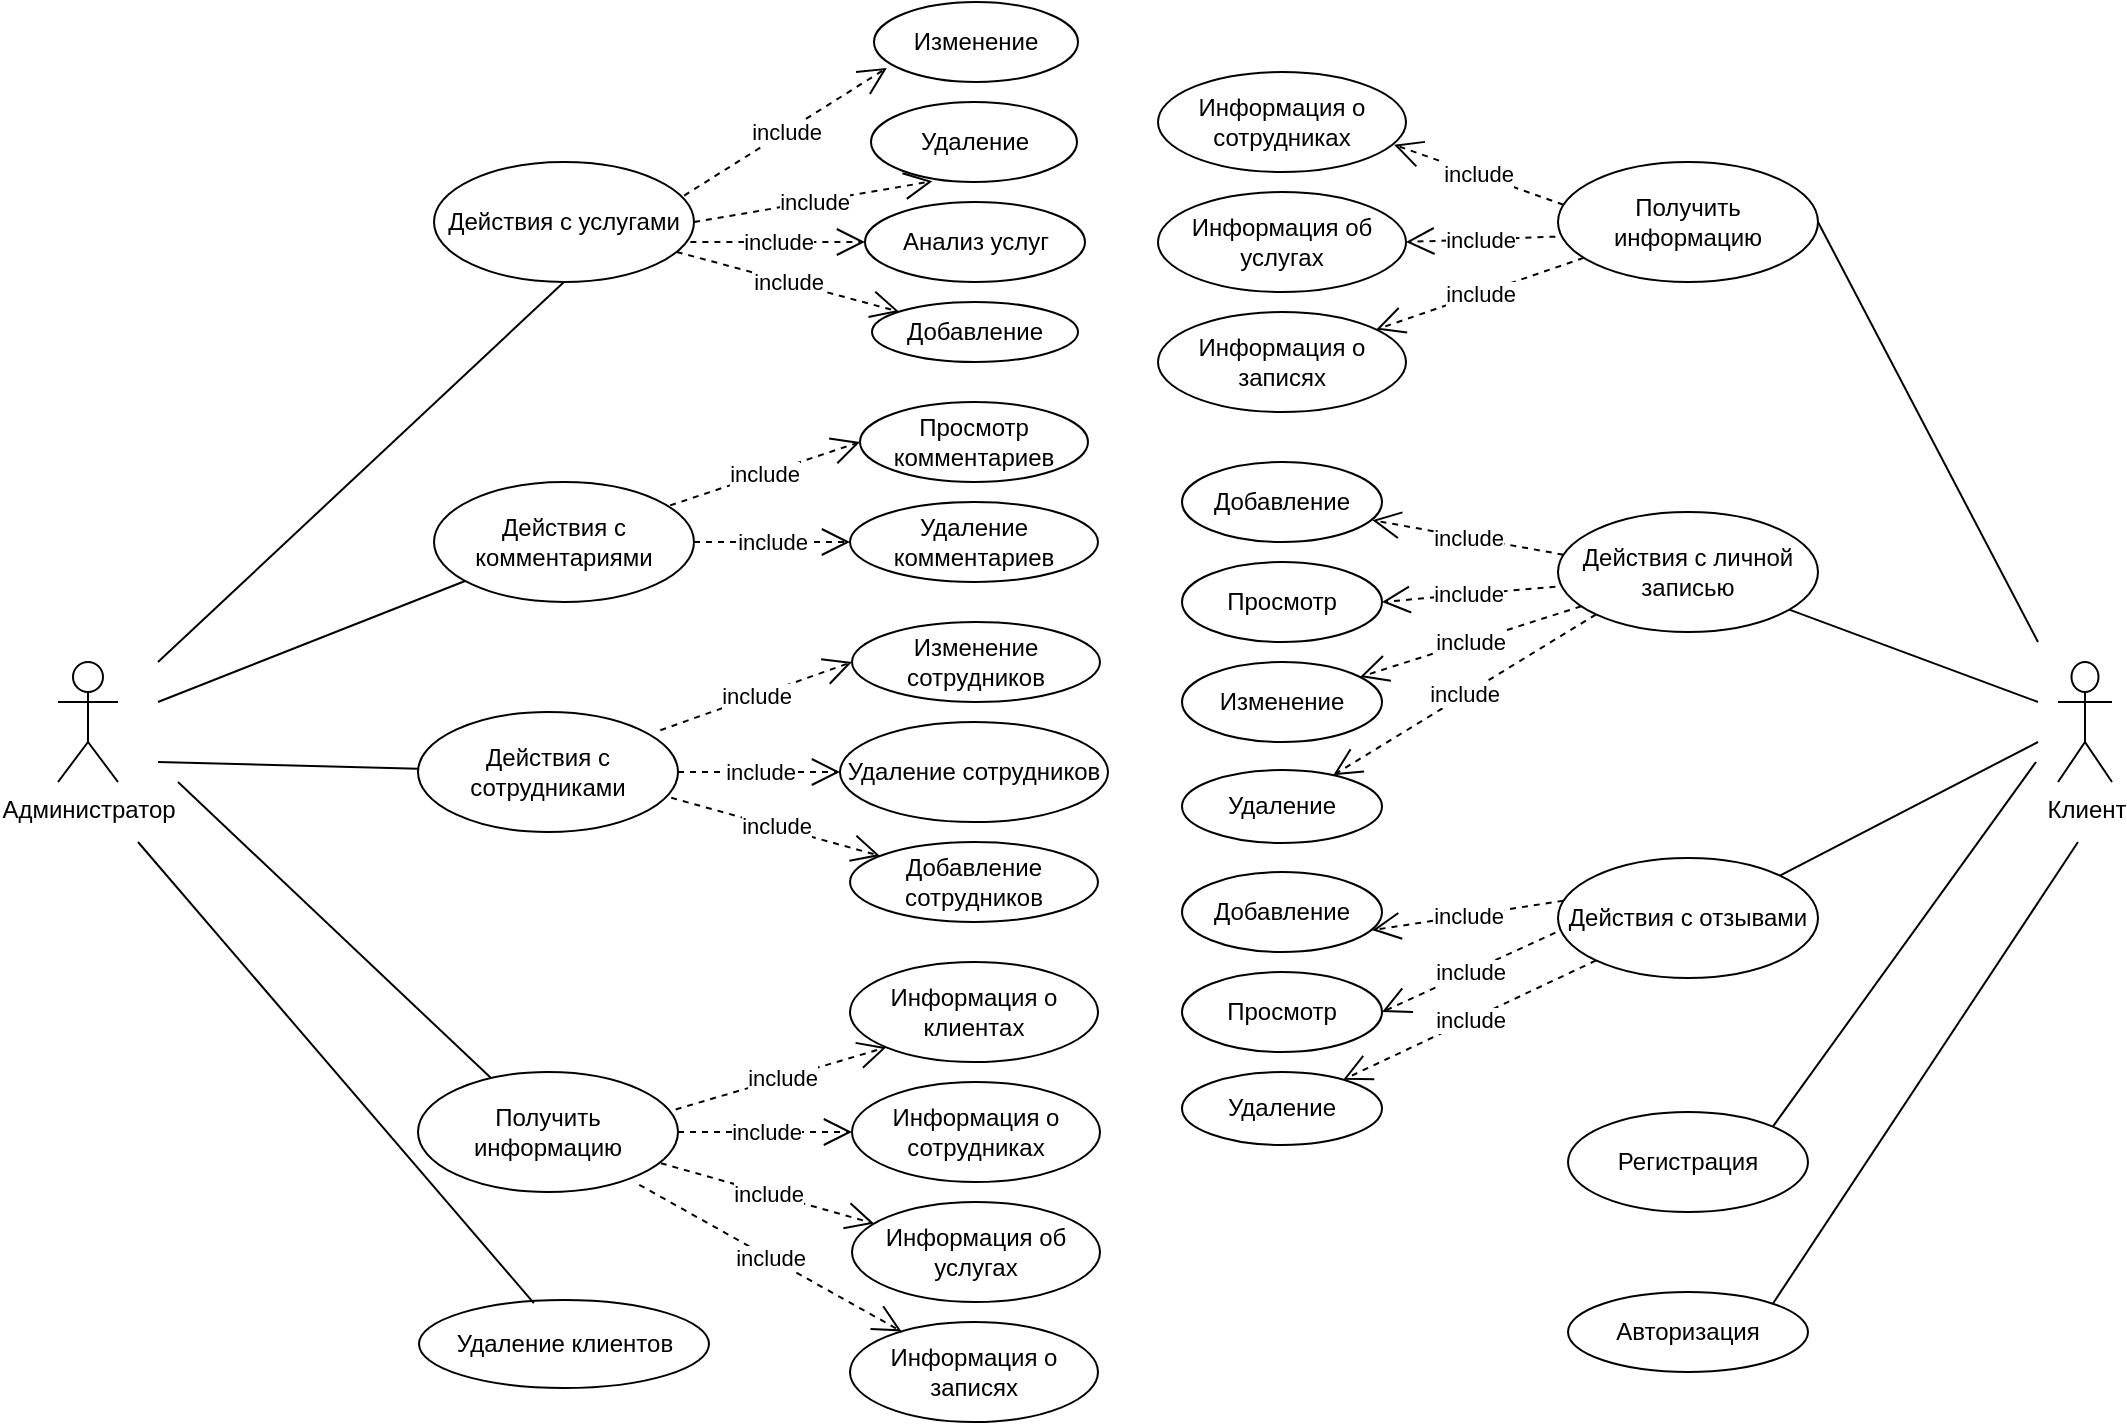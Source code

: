 <mxfile version="23.1.1" type="device">
  <diagram name="Страница — 1" id="Oy06qOWnCH5pJBmnBr1O">
    <mxGraphModel dx="1273" dy="1130" grid="1" gridSize="10" guides="1" tooltips="1" connect="1" arrows="1" fold="1" page="1" pageScale="1" pageWidth="827" pageHeight="1169" math="0" shadow="0">
      <root>
        <mxCell id="0" />
        <mxCell id="1" parent="0" />
        <mxCell id="jY-5jK7i1B_0D9hz5LlO-2" value="Администратор" style="shape=umlActor;verticalLabelPosition=bottom;verticalAlign=top;html=1;outlineConnect=0;" parent="1" vertex="1">
          <mxGeometry x="1170" y="420" width="30" height="60" as="geometry" />
        </mxCell>
        <mxCell id="jY-5jK7i1B_0D9hz5LlO-4" value="Анализ услуг" style="ellipse;whiteSpace=wrap;html=1;" parent="1" vertex="1">
          <mxGeometry x="1573.5" y="190" width="110" height="40" as="geometry" />
        </mxCell>
        <mxCell id="jY-5jK7i1B_0D9hz5LlO-5" value="Добавление" style="ellipse;whiteSpace=wrap;html=1;" parent="1" vertex="1">
          <mxGeometry x="1577" y="240" width="103" height="30" as="geometry" />
        </mxCell>
        <mxCell id="jY-5jK7i1B_0D9hz5LlO-6" value="Действия с услугами" style="ellipse;whiteSpace=wrap;html=1;" parent="1" vertex="1">
          <mxGeometry x="1358" y="170" width="130" height="60" as="geometry" />
        </mxCell>
        <mxCell id="jY-5jK7i1B_0D9hz5LlO-7" value="Удаление" style="ellipse;whiteSpace=wrap;html=1;" parent="1" vertex="1">
          <mxGeometry x="1576.5" y="140" width="103" height="40" as="geometry" />
        </mxCell>
        <mxCell id="jY-5jK7i1B_0D9hz5LlO-8" value="Изменение" style="ellipse;whiteSpace=wrap;html=1;" parent="1" vertex="1">
          <mxGeometry x="1578" y="90" width="102" height="40" as="geometry" />
        </mxCell>
        <mxCell id="jY-5jK7i1B_0D9hz5LlO-9" value="" style="endArrow=none;html=1;rounded=0;entryX=0.5;entryY=1;entryDx=0;entryDy=0;" parent="1" target="jY-5jK7i1B_0D9hz5LlO-6" edge="1">
          <mxGeometry width="50" height="50" relative="1" as="geometry">
            <mxPoint x="1220" y="420" as="sourcePoint" />
            <mxPoint x="640" y="570" as="targetPoint" />
          </mxGeometry>
        </mxCell>
        <mxCell id="jY-5jK7i1B_0D9hz5LlO-13" value="include" style="endArrow=open;endSize=12;dashed=1;html=1;rounded=0;exitX=0.986;exitY=0.667;exitDx=0;exitDy=0;exitPerimeter=0;" parent="1" target="jY-5jK7i1B_0D9hz5LlO-4" edge="1" source="jY-5jK7i1B_0D9hz5LlO-6">
          <mxGeometry width="160" relative="1" as="geometry">
            <mxPoint x="1480" y="100" as="sourcePoint" />
            <mxPoint x="1640" y="100" as="targetPoint" />
          </mxGeometry>
        </mxCell>
        <mxCell id="jY-5jK7i1B_0D9hz5LlO-14" value="include" style="endArrow=open;endSize=12;dashed=1;html=1;rounded=0;entryX=0.298;entryY=0.991;entryDx=0;entryDy=0;entryPerimeter=0;exitX=1;exitY=0.5;exitDx=0;exitDy=0;" parent="1" target="jY-5jK7i1B_0D9hz5LlO-7" edge="1" source="jY-5jK7i1B_0D9hz5LlO-6">
          <mxGeometry width="160" relative="1" as="geometry">
            <mxPoint x="1437" y="90" as="sourcePoint" />
            <mxPoint x="1506" y="69" as="targetPoint" />
          </mxGeometry>
        </mxCell>
        <mxCell id="jY-5jK7i1B_0D9hz5LlO-15" value="include" style="endArrow=open;endSize=12;dashed=1;html=1;rounded=0;entryX=0.063;entryY=0.824;entryDx=0;entryDy=0;entryPerimeter=0;exitX=0.962;exitY=0.28;exitDx=0;exitDy=0;exitPerimeter=0;" parent="1" source="jY-5jK7i1B_0D9hz5LlO-6" target="jY-5jK7i1B_0D9hz5LlO-8" edge="1">
          <mxGeometry width="160" relative="1" as="geometry">
            <mxPoint x="1400.5" y="90" as="sourcePoint" />
            <mxPoint x="1469.5" y="69" as="targetPoint" />
          </mxGeometry>
        </mxCell>
        <mxCell id="jY-5jK7i1B_0D9hz5LlO-16" value="include" style="endArrow=open;endSize=12;dashed=1;html=1;rounded=0;" parent="1" source="jY-5jK7i1B_0D9hz5LlO-6" target="jY-5jK7i1B_0D9hz5LlO-5" edge="1">
          <mxGeometry width="160" relative="1" as="geometry">
            <mxPoint x="1736.0" y="190" as="sourcePoint" />
            <mxPoint x="1945" y="179" as="targetPoint" />
          </mxGeometry>
        </mxCell>
        <mxCell id="jY-5jK7i1B_0D9hz5LlO-19" value="Добавление сотрудников" style="ellipse;whiteSpace=wrap;html=1;" parent="1" vertex="1">
          <mxGeometry x="1566" y="510" width="124" height="40" as="geometry" />
        </mxCell>
        <mxCell id="jY-5jK7i1B_0D9hz5LlO-20" value="Действия с сотрудниками" style="ellipse;whiteSpace=wrap;html=1;" parent="1" vertex="1">
          <mxGeometry x="1350" y="445" width="130" height="60" as="geometry" />
        </mxCell>
        <mxCell id="jY-5jK7i1B_0D9hz5LlO-21" value="Удаление сотрудников" style="ellipse;whiteSpace=wrap;html=1;" parent="1" vertex="1">
          <mxGeometry x="1561" y="450" width="134" height="50" as="geometry" />
        </mxCell>
        <mxCell id="jY-5jK7i1B_0D9hz5LlO-22" value="Изменение сотрудников" style="ellipse;whiteSpace=wrap;html=1;" parent="1" vertex="1">
          <mxGeometry x="1567" y="400" width="124" height="40" as="geometry" />
        </mxCell>
        <mxCell id="jY-5jK7i1B_0D9hz5LlO-24" value="include" style="endArrow=open;endSize=12;dashed=1;html=1;rounded=0;entryX=0;entryY=0.5;entryDx=0;entryDy=0;exitX=1;exitY=0.5;exitDx=0;exitDy=0;" parent="1" source="jY-5jK7i1B_0D9hz5LlO-20" target="jY-5jK7i1B_0D9hz5LlO-21" edge="1">
          <mxGeometry width="160" relative="1" as="geometry">
            <mxPoint x="1425" y="420" as="sourcePoint" />
            <mxPoint x="1494" y="399" as="targetPoint" />
          </mxGeometry>
        </mxCell>
        <mxCell id="jY-5jK7i1B_0D9hz5LlO-25" value="include" style="endArrow=open;endSize=12;dashed=1;html=1;rounded=0;exitX=0.932;exitY=0.152;exitDx=0;exitDy=0;exitPerimeter=0;entryX=0;entryY=0.5;entryDx=0;entryDy=0;" parent="1" source="jY-5jK7i1B_0D9hz5LlO-20" target="jY-5jK7i1B_0D9hz5LlO-22" edge="1">
          <mxGeometry width="160" relative="1" as="geometry">
            <mxPoint x="1388.5" y="420" as="sourcePoint" />
            <mxPoint x="1591" y="340" as="targetPoint" />
          </mxGeometry>
        </mxCell>
        <mxCell id="jY-5jK7i1B_0D9hz5LlO-26" value="include" style="endArrow=open;endSize=12;dashed=1;html=1;rounded=0;exitX=0.974;exitY=0.715;exitDx=0;exitDy=0;exitPerimeter=0;" parent="1" source="jY-5jK7i1B_0D9hz5LlO-20" target="jY-5jK7i1B_0D9hz5LlO-19" edge="1">
          <mxGeometry width="160" relative="1" as="geometry">
            <mxPoint x="1498" y="460" as="sourcePoint" />
            <mxPoint x="1567" y="439" as="targetPoint" />
          </mxGeometry>
        </mxCell>
        <mxCell id="jY-5jK7i1B_0D9hz5LlO-28" value="" style="endArrow=none;html=1;rounded=0;" parent="1" target="jY-5jK7i1B_0D9hz5LlO-20" edge="1">
          <mxGeometry width="50" height="50" relative="1" as="geometry">
            <mxPoint x="1220" y="470" as="sourcePoint" />
            <mxPoint x="1193" y="380" as="targetPoint" />
          </mxGeometry>
        </mxCell>
        <mxCell id="jY-5jK7i1B_0D9hz5LlO-32" value="" style="endArrow=none;html=1;rounded=0;" parent="1" edge="1" target="sptsj7nyR6xT8UWdYwcq-15">
          <mxGeometry width="50" height="50" relative="1" as="geometry">
            <mxPoint x="1220" y="440" as="sourcePoint" />
            <mxPoint x="1370" y="270" as="targetPoint" />
          </mxGeometry>
        </mxCell>
        <mxCell id="jY-5jK7i1B_0D9hz5LlO-33" value="Удаление клиентов" style="ellipse;whiteSpace=wrap;html=1;" parent="1" vertex="1">
          <mxGeometry x="1350.5" y="739" width="145" height="44" as="geometry" />
        </mxCell>
        <mxCell id="jY-5jK7i1B_0D9hz5LlO-34" value="" style="endArrow=none;html=1;rounded=0;exitX=0.396;exitY=0.036;exitDx=0;exitDy=0;exitPerimeter=0;" parent="1" edge="1" source="jY-5jK7i1B_0D9hz5LlO-33">
          <mxGeometry width="50" height="50" relative="1" as="geometry">
            <mxPoint x="1080" y="697" as="sourcePoint" />
            <mxPoint x="1210" y="510" as="targetPoint" />
          </mxGeometry>
        </mxCell>
        <mxCell id="jY-5jK7i1B_0D9hz5LlO-35" value="Клиент&lt;br&gt;" style="shape=umlActor;verticalLabelPosition=bottom;verticalAlign=top;html=1;outlineConnect=0;" parent="1" vertex="1">
          <mxGeometry x="2170" y="420" width="27" height="60" as="geometry" />
        </mxCell>
        <mxCell id="sptsj7nyR6xT8UWdYwcq-4" value="Информация об услугах" style="ellipse;whiteSpace=wrap;html=1;" vertex="1" parent="1">
          <mxGeometry x="1567" y="690" width="124" height="50" as="geometry" />
        </mxCell>
        <mxCell id="sptsj7nyR6xT8UWdYwcq-5" value="Получить информацию" style="ellipse;whiteSpace=wrap;html=1;" vertex="1" parent="1">
          <mxGeometry x="1350" y="625" width="130" height="60" as="geometry" />
        </mxCell>
        <mxCell id="sptsj7nyR6xT8UWdYwcq-6" value="Информация о сотрудниках" style="ellipse;whiteSpace=wrap;html=1;" vertex="1" parent="1">
          <mxGeometry x="1567" y="630" width="124" height="50" as="geometry" />
        </mxCell>
        <mxCell id="sptsj7nyR6xT8UWdYwcq-7" value="Информация о клиентах" style="ellipse;whiteSpace=wrap;html=1;" vertex="1" parent="1">
          <mxGeometry x="1566" y="570" width="124" height="50" as="geometry" />
        </mxCell>
        <mxCell id="sptsj7nyR6xT8UWdYwcq-8" value="include" style="endArrow=open;endSize=12;dashed=1;html=1;rounded=0;entryX=0;entryY=0.5;entryDx=0;entryDy=0;exitX=1;exitY=0.5;exitDx=0;exitDy=0;" edge="1" parent="1" source="sptsj7nyR6xT8UWdYwcq-5" target="sptsj7nyR6xT8UWdYwcq-6">
          <mxGeometry width="160" relative="1" as="geometry">
            <mxPoint x="1387" y="740" as="sourcePoint" />
            <mxPoint x="1456" y="719" as="targetPoint" />
          </mxGeometry>
        </mxCell>
        <mxCell id="sptsj7nyR6xT8UWdYwcq-9" value="include" style="endArrow=open;endSize=12;dashed=1;html=1;rounded=0;entryX=0;entryY=1;entryDx=0;entryDy=0;exitX=0.991;exitY=0.312;exitDx=0;exitDy=0;exitPerimeter=0;" edge="1" parent="1" source="sptsj7nyR6xT8UWdYwcq-5" target="sptsj7nyR6xT8UWdYwcq-7">
          <mxGeometry width="160" relative="1" as="geometry">
            <mxPoint x="1350.5" y="740" as="sourcePoint" />
            <mxPoint x="1419.5" y="719" as="targetPoint" />
          </mxGeometry>
        </mxCell>
        <mxCell id="sptsj7nyR6xT8UWdYwcq-10" value="include" style="endArrow=open;endSize=12;dashed=1;html=1;rounded=0;exitX=0.934;exitY=0.76;exitDx=0;exitDy=0;exitPerimeter=0;" edge="1" parent="1" source="sptsj7nyR6xT8UWdYwcq-5" target="sptsj7nyR6xT8UWdYwcq-4">
          <mxGeometry width="160" relative="1" as="geometry">
            <mxPoint x="1460" y="780" as="sourcePoint" />
            <mxPoint x="1529" y="759" as="targetPoint" />
          </mxGeometry>
        </mxCell>
        <mxCell id="sptsj7nyR6xT8UWdYwcq-11" value="" style="endArrow=none;html=1;rounded=0;" edge="1" parent="1" target="sptsj7nyR6xT8UWdYwcq-5">
          <mxGeometry width="50" height="50" relative="1" as="geometry">
            <mxPoint x="1230" y="480" as="sourcePoint" />
            <mxPoint x="1155" y="700" as="targetPoint" />
          </mxGeometry>
        </mxCell>
        <mxCell id="sptsj7nyR6xT8UWdYwcq-12" value="Информация о записях" style="ellipse;whiteSpace=wrap;html=1;" vertex="1" parent="1">
          <mxGeometry x="1566" y="750" width="124" height="50" as="geometry" />
        </mxCell>
        <mxCell id="sptsj7nyR6xT8UWdYwcq-13" value="include" style="endArrow=open;endSize=12;dashed=1;html=1;rounded=0;exitX=0.851;exitY=0.94;exitDx=0;exitDy=0;exitPerimeter=0;" edge="1" parent="1" target="sptsj7nyR6xT8UWdYwcq-12" source="sptsj7nyR6xT8UWdYwcq-5">
          <mxGeometry width="160" relative="1" as="geometry">
            <mxPoint x="1406" y="800" as="sourcePoint" />
            <mxPoint x="1483" y="794" as="targetPoint" />
          </mxGeometry>
        </mxCell>
        <mxCell id="sptsj7nyR6xT8UWdYwcq-14" value="Удаление комментариев" style="ellipse;whiteSpace=wrap;html=1;" vertex="1" parent="1">
          <mxGeometry x="1566" y="340" width="124" height="40" as="geometry" />
        </mxCell>
        <mxCell id="sptsj7nyR6xT8UWdYwcq-15" value="Действия с комментариями" style="ellipse;whiteSpace=wrap;html=1;" vertex="1" parent="1">
          <mxGeometry x="1358" y="330" width="130" height="60" as="geometry" />
        </mxCell>
        <mxCell id="sptsj7nyR6xT8UWdYwcq-16" value="Просмотр комментариев" style="ellipse;whiteSpace=wrap;html=1;" vertex="1" parent="1">
          <mxGeometry x="1571" y="290" width="114" height="40" as="geometry" />
        </mxCell>
        <mxCell id="sptsj7nyR6xT8UWdYwcq-17" value="include" style="endArrow=open;endSize=12;dashed=1;html=1;rounded=0;entryX=0;entryY=0.5;entryDx=0;entryDy=0;exitX=0.908;exitY=0.195;exitDx=0;exitDy=0;exitPerimeter=0;" edge="1" parent="1" source="sptsj7nyR6xT8UWdYwcq-15" target="sptsj7nyR6xT8UWdYwcq-16">
          <mxGeometry width="160" relative="1" as="geometry">
            <mxPoint x="1425" y="206" as="sourcePoint" />
            <mxPoint x="1494" y="185" as="targetPoint" />
          </mxGeometry>
        </mxCell>
        <mxCell id="sptsj7nyR6xT8UWdYwcq-19" value="include" style="endArrow=open;endSize=12;dashed=1;html=1;rounded=0;exitX=1;exitY=0.5;exitDx=0;exitDy=0;" edge="1" parent="1" source="sptsj7nyR6xT8UWdYwcq-15" target="sptsj7nyR6xT8UWdYwcq-14">
          <mxGeometry width="160" relative="1" as="geometry">
            <mxPoint x="1498" y="246" as="sourcePoint" />
            <mxPoint x="1567" y="225" as="targetPoint" />
          </mxGeometry>
        </mxCell>
        <mxCell id="sptsj7nyR6xT8UWdYwcq-21" value="Информация об услугах" style="ellipse;whiteSpace=wrap;html=1;" vertex="1" parent="1">
          <mxGeometry x="1720" y="185" width="124" height="50" as="geometry" />
        </mxCell>
        <mxCell id="sptsj7nyR6xT8UWdYwcq-22" value="Получить информацию" style="ellipse;whiteSpace=wrap;html=1;" vertex="1" parent="1">
          <mxGeometry x="1920" y="170" width="130" height="60" as="geometry" />
        </mxCell>
        <mxCell id="sptsj7nyR6xT8UWdYwcq-23" value="Информация о сотрудниках" style="ellipse;whiteSpace=wrap;html=1;" vertex="1" parent="1">
          <mxGeometry x="1720" y="125" width="124" height="50" as="geometry" />
        </mxCell>
        <mxCell id="sptsj7nyR6xT8UWdYwcq-25" value="include" style="endArrow=open;endSize=12;dashed=1;html=1;rounded=0;exitX=0.021;exitY=0.356;exitDx=0;exitDy=0;exitPerimeter=0;entryX=0.952;entryY=0.727;entryDx=0;entryDy=0;entryPerimeter=0;" edge="1" parent="1" source="sptsj7nyR6xT8UWdYwcq-22" target="sptsj7nyR6xT8UWdYwcq-23">
          <mxGeometry width="160" relative="1" as="geometry">
            <mxPoint x="1920" y="200" as="sourcePoint" />
            <mxPoint x="1840" y="205" as="targetPoint" />
          </mxGeometry>
        </mxCell>
        <mxCell id="sptsj7nyR6xT8UWdYwcq-27" value="include" style="endArrow=open;endSize=12;dashed=1;html=1;rounded=0;exitX=-0.01;exitY=0.622;exitDx=0;exitDy=0;exitPerimeter=0;entryX=1;entryY=0.5;entryDx=0;entryDy=0;" edge="1" parent="1" source="sptsj7nyR6xT8UWdYwcq-22" target="sptsj7nyR6xT8UWdYwcq-21">
          <mxGeometry width="160" relative="1" as="geometry">
            <mxPoint x="1800.0" y="235.0" as="sourcePoint" />
            <mxPoint x="1850" y="205" as="targetPoint" />
          </mxGeometry>
        </mxCell>
        <mxCell id="sptsj7nyR6xT8UWdYwcq-28" value="Информация о записях" style="ellipse;whiteSpace=wrap;html=1;" vertex="1" parent="1">
          <mxGeometry x="1720" y="245" width="124" height="50" as="geometry" />
        </mxCell>
        <mxCell id="sptsj7nyR6xT8UWdYwcq-29" value="include" style="endArrow=open;endSize=12;dashed=1;html=1;rounded=0;" edge="1" parent="1" source="sptsj7nyR6xT8UWdYwcq-22" target="sptsj7nyR6xT8UWdYwcq-28">
          <mxGeometry width="160" relative="1" as="geometry">
            <mxPoint x="1976" y="345" as="sourcePoint" />
            <mxPoint x="2053" y="339" as="targetPoint" />
          </mxGeometry>
        </mxCell>
        <mxCell id="sptsj7nyR6xT8UWdYwcq-30" value="Просмотр" style="ellipse;whiteSpace=wrap;html=1;" vertex="1" parent="1">
          <mxGeometry x="1732" y="370" width="100" height="40" as="geometry" />
        </mxCell>
        <mxCell id="sptsj7nyR6xT8UWdYwcq-31" value="Действия с личной записью" style="ellipse;whiteSpace=wrap;html=1;" vertex="1" parent="1">
          <mxGeometry x="1920" y="345" width="130" height="60" as="geometry" />
        </mxCell>
        <mxCell id="sptsj7nyR6xT8UWdYwcq-32" value="Добавление" style="ellipse;whiteSpace=wrap;html=1;" vertex="1" parent="1">
          <mxGeometry x="1732" y="320" width="100" height="40" as="geometry" />
        </mxCell>
        <mxCell id="sptsj7nyR6xT8UWdYwcq-33" value="include" style="endArrow=open;endSize=12;dashed=1;html=1;rounded=0;exitX=0.021;exitY=0.356;exitDx=0;exitDy=0;exitPerimeter=0;entryX=0.952;entryY=0.727;entryDx=0;entryDy=0;entryPerimeter=0;" edge="1" parent="1" source="sptsj7nyR6xT8UWdYwcq-31" target="sptsj7nyR6xT8UWdYwcq-32">
          <mxGeometry width="160" relative="1" as="geometry">
            <mxPoint x="1920" y="390" as="sourcePoint" />
            <mxPoint x="1840" y="395" as="targetPoint" />
          </mxGeometry>
        </mxCell>
        <mxCell id="sptsj7nyR6xT8UWdYwcq-34" value="include" style="endArrow=open;endSize=12;dashed=1;html=1;rounded=0;exitX=-0.01;exitY=0.622;exitDx=0;exitDy=0;exitPerimeter=0;entryX=1;entryY=0.5;entryDx=0;entryDy=0;" edge="1" parent="1" source="sptsj7nyR6xT8UWdYwcq-31" target="sptsj7nyR6xT8UWdYwcq-30">
          <mxGeometry width="160" relative="1" as="geometry">
            <mxPoint x="1800.0" y="425.0" as="sourcePoint" />
            <mxPoint x="1850" y="395" as="targetPoint" />
          </mxGeometry>
        </mxCell>
        <mxCell id="sptsj7nyR6xT8UWdYwcq-35" value="Изменение" style="ellipse;whiteSpace=wrap;html=1;" vertex="1" parent="1">
          <mxGeometry x="1732" y="420" width="100" height="40" as="geometry" />
        </mxCell>
        <mxCell id="sptsj7nyR6xT8UWdYwcq-36" value="include" style="endArrow=open;endSize=12;dashed=1;html=1;rounded=0;" edge="1" parent="1" source="sptsj7nyR6xT8UWdYwcq-31" target="sptsj7nyR6xT8UWdYwcq-35">
          <mxGeometry width="160" relative="1" as="geometry">
            <mxPoint x="1976" y="535" as="sourcePoint" />
            <mxPoint x="2053" y="529" as="targetPoint" />
          </mxGeometry>
        </mxCell>
        <mxCell id="sptsj7nyR6xT8UWdYwcq-37" value="Удаление" style="ellipse;whiteSpace=wrap;html=1;" vertex="1" parent="1">
          <mxGeometry x="1732" y="474" width="100" height="36.5" as="geometry" />
        </mxCell>
        <mxCell id="sptsj7nyR6xT8UWdYwcq-38" value="include" style="endArrow=open;endSize=12;dashed=1;html=1;rounded=0;exitX=0;exitY=1;exitDx=0;exitDy=0;" edge="1" parent="1" target="sptsj7nyR6xT8UWdYwcq-37" source="sptsj7nyR6xT8UWdYwcq-31">
          <mxGeometry width="160" relative="1" as="geometry">
            <mxPoint x="1933" y="471.5" as="sourcePoint" />
            <mxPoint x="2053" y="592.5" as="targetPoint" />
          </mxGeometry>
        </mxCell>
        <mxCell id="sptsj7nyR6xT8UWdYwcq-39" value="" style="endArrow=none;html=1;rounded=0;exitX=1;exitY=0.5;exitDx=0;exitDy=0;" edge="1" parent="1" source="sptsj7nyR6xT8UWdYwcq-22">
          <mxGeometry width="50" height="50" relative="1" as="geometry">
            <mxPoint x="2020" y="285" as="sourcePoint" />
            <mxPoint x="2160" y="410" as="targetPoint" />
          </mxGeometry>
        </mxCell>
        <mxCell id="sptsj7nyR6xT8UWdYwcq-40" value="" style="endArrow=none;html=1;rounded=0;" edge="1" parent="1" source="sptsj7nyR6xT8UWdYwcq-31">
          <mxGeometry width="50" height="50" relative="1" as="geometry">
            <mxPoint x="2060" y="210" as="sourcePoint" />
            <mxPoint x="2160" y="440" as="targetPoint" />
          </mxGeometry>
        </mxCell>
        <mxCell id="sptsj7nyR6xT8UWdYwcq-41" value="Просмотр" style="ellipse;whiteSpace=wrap;html=1;" vertex="1" parent="1">
          <mxGeometry x="1732" y="575" width="100" height="40" as="geometry" />
        </mxCell>
        <mxCell id="sptsj7nyR6xT8UWdYwcq-42" value="Действия с отзывами" style="ellipse;whiteSpace=wrap;html=1;" vertex="1" parent="1">
          <mxGeometry x="1920" y="518" width="130" height="60" as="geometry" />
        </mxCell>
        <mxCell id="sptsj7nyR6xT8UWdYwcq-43" value="Добавление" style="ellipse;whiteSpace=wrap;html=1;" vertex="1" parent="1">
          <mxGeometry x="1732" y="525" width="100" height="40" as="geometry" />
        </mxCell>
        <mxCell id="sptsj7nyR6xT8UWdYwcq-44" value="include" style="endArrow=open;endSize=12;dashed=1;html=1;rounded=0;exitX=0.021;exitY=0.356;exitDx=0;exitDy=0;exitPerimeter=0;entryX=0.952;entryY=0.727;entryDx=0;entryDy=0;entryPerimeter=0;" edge="1" parent="1" source="sptsj7nyR6xT8UWdYwcq-42" target="sptsj7nyR6xT8UWdYwcq-43">
          <mxGeometry width="160" relative="1" as="geometry">
            <mxPoint x="1920" y="595" as="sourcePoint" />
            <mxPoint x="1840" y="600" as="targetPoint" />
          </mxGeometry>
        </mxCell>
        <mxCell id="sptsj7nyR6xT8UWdYwcq-45" value="include" style="endArrow=open;endSize=12;dashed=1;html=1;rounded=0;exitX=-0.01;exitY=0.622;exitDx=0;exitDy=0;exitPerimeter=0;entryX=1;entryY=0.5;entryDx=0;entryDy=0;" edge="1" parent="1" source="sptsj7nyR6xT8UWdYwcq-42" target="sptsj7nyR6xT8UWdYwcq-41">
          <mxGeometry width="160" relative="1" as="geometry">
            <mxPoint x="1800.0" y="630.0" as="sourcePoint" />
            <mxPoint x="1850" y="600" as="targetPoint" />
          </mxGeometry>
        </mxCell>
        <mxCell id="sptsj7nyR6xT8UWdYwcq-48" value="Удаление" style="ellipse;whiteSpace=wrap;html=1;" vertex="1" parent="1">
          <mxGeometry x="1732" y="625" width="100" height="36.5" as="geometry" />
        </mxCell>
        <mxCell id="sptsj7nyR6xT8UWdYwcq-49" value="include" style="endArrow=open;endSize=12;dashed=1;html=1;rounded=0;exitX=0;exitY=1;exitDx=0;exitDy=0;" edge="1" parent="1" source="sptsj7nyR6xT8UWdYwcq-42" target="sptsj7nyR6xT8UWdYwcq-48">
          <mxGeometry width="160" relative="1" as="geometry">
            <mxPoint x="1933" y="676.5" as="sourcePoint" />
            <mxPoint x="2053" y="797.5" as="targetPoint" />
          </mxGeometry>
        </mxCell>
        <mxCell id="sptsj7nyR6xT8UWdYwcq-50" value="" style="endArrow=none;html=1;rounded=0;exitX=1;exitY=0;exitDx=0;exitDy=0;" edge="1" parent="1" source="sptsj7nyR6xT8UWdYwcq-42">
          <mxGeometry width="50" height="50" relative="1" as="geometry">
            <mxPoint x="2021" y="358" as="sourcePoint" />
            <mxPoint x="2160" y="460" as="targetPoint" />
          </mxGeometry>
        </mxCell>
        <mxCell id="sptsj7nyR6xT8UWdYwcq-51" value="Регистрация" style="ellipse;whiteSpace=wrap;html=1;" vertex="1" parent="1">
          <mxGeometry x="1925" y="645" width="120" height="50" as="geometry" />
        </mxCell>
        <mxCell id="sptsj7nyR6xT8UWdYwcq-52" value="Авторизация" style="ellipse;whiteSpace=wrap;html=1;" vertex="1" parent="1">
          <mxGeometry x="1925" y="735" width="120" height="40" as="geometry" />
        </mxCell>
        <mxCell id="sptsj7nyR6xT8UWdYwcq-53" value="" style="endArrow=none;html=1;rounded=0;exitX=1;exitY=0;exitDx=0;exitDy=0;" edge="1" parent="1" source="sptsj7nyR6xT8UWdYwcq-51">
          <mxGeometry width="50" height="50" relative="1" as="geometry">
            <mxPoint x="2050" y="562" as="sourcePoint" />
            <mxPoint x="2159" y="470" as="targetPoint" />
          </mxGeometry>
        </mxCell>
        <mxCell id="sptsj7nyR6xT8UWdYwcq-54" value="" style="endArrow=none;html=1;rounded=0;exitX=1;exitY=0;exitDx=0;exitDy=0;" edge="1" parent="1" source="sptsj7nyR6xT8UWdYwcq-52">
          <mxGeometry width="50" height="50" relative="1" as="geometry">
            <mxPoint x="2109" y="719.25" as="sourcePoint" />
            <mxPoint x="2180" y="510" as="targetPoint" />
          </mxGeometry>
        </mxCell>
      </root>
    </mxGraphModel>
  </diagram>
</mxfile>
